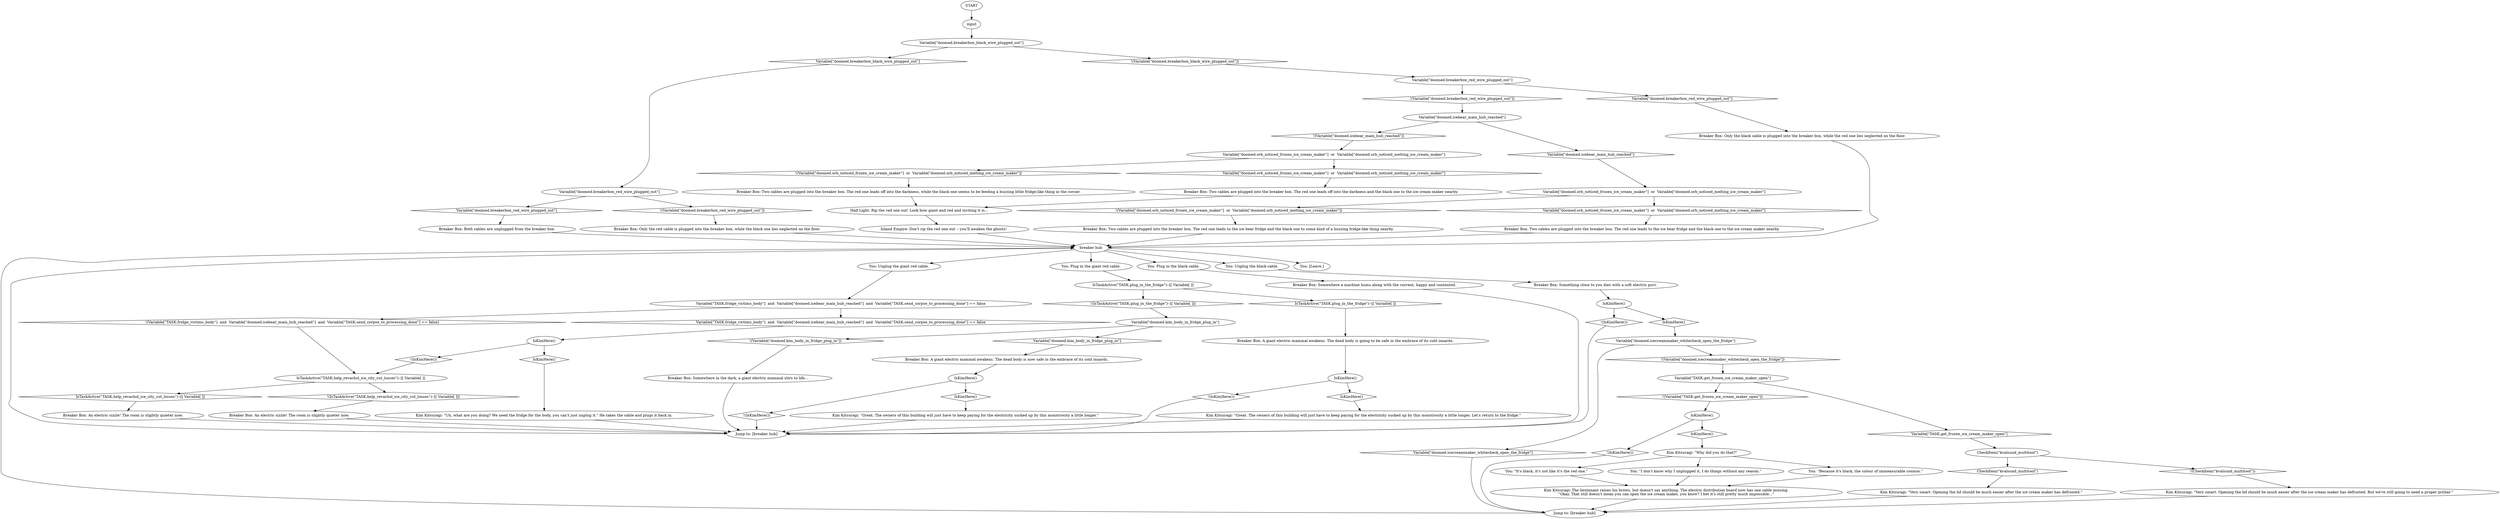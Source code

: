 # DOOMED / BREAKER BOX
# Doomed cellar, breaker box. DONE. 
#
#Get task finished for locate a fridge if you need to plug the fridge back in.
# ==================================================
digraph G {
	  0 [label="START"];
	  1 [label="input"];
	  2 [label="Jump to: [breaker hub]"];
	  3 [label="IsKimHere()"];
	  4 [label="IsKimHere()", shape=diamond];
	  5 [label="!(IsKimHere())", shape=diamond];
	  6 [label="Variable[\"doomed.breakerbox_black_wire_plugged_out\"]"];
	  7 [label="Variable[\"doomed.breakerbox_black_wire_plugged_out\"]", shape=diamond];
	  8 [label="!(Variable[\"doomed.breakerbox_black_wire_plugged_out\"])", shape=diamond];
	  9 [label="Kim Kitsuragi: \"Great. The owners of this building will just have to keep paying for the electricity sucked up by this monstrosity a little longer. Let's return to the fridge.\""];
	  10 [label="IsTaskActive(\"TASK.help_revachol_ice_city_cut_losses\")--[[ Variable[ ]]"];
	  11 [label="IsTaskActive(\"TASK.help_revachol_ice_city_cut_losses\")--[[ Variable[ ]]", shape=diamond];
	  12 [label="!(IsTaskActive(\"TASK.help_revachol_ice_city_cut_losses\")--[[ Variable[ ]])", shape=diamond];
	  14 [label="Half Light: Rip the red one out! Look how giant and red and inviting it is..."];
	  15 [label="Breaker Box: Two cables are plugged into the breaker box. The red one leads off into the darkness, while the black one seems to be feeding a buzzing little fridge-like thing in the corner."];
	  16 [label="Variable[\"doomed.icebear_main_hub_reached\"]"];
	  17 [label="Variable[\"doomed.icebear_main_hub_reached\"]", shape=diamond];
	  18 [label="!(Variable[\"doomed.icebear_main_hub_reached\"])", shape=diamond];
	  19 [label="Variable[\"doomed.icecreammaker_whitecheck_open_the_fridge\"]"];
	  20 [label="Variable[\"doomed.icecreammaker_whitecheck_open_the_fridge\"]", shape=diamond];
	  21 [label="!(Variable[\"doomed.icecreammaker_whitecheck_open_the_fridge\"])", shape=diamond];
	  22 [label="Variable[\"TASK.get_frozen_ice_cream_maker_open\"]"];
	  23 [label="Variable[\"TASK.get_frozen_ice_cream_maker_open\"]", shape=diamond];
	  24 [label="!(Variable[\"TASK.get_frozen_ice_cream_maker_open\"])", shape=diamond];
	  25 [label="Breaker Box: Two cables are plugged into the breaker box. The red one leads to the ice bear fridge and the black one to some kind of a buzzing fridge-like thing nearby."];
	  26 [label="Kim Kitsuragi: The lieutenant raises his brows, but doesn't say anything. The electric distribution board now has one cable missing.\n\"Okay. That still doesn't mean you can open the ice cream maker, you know? I bet it's still pretty much impossible...\""];
	  27 [label="Kim Kitsuragi: \"Great. The owners of this building will just have to keep paying for the electricity sucked up by this monstrosity a little longer.\""];
	  28 [label="Breaker Box: Somewhere in the dark, a giant electric mammal stirs to life..."];
	  29 [label="Variable[\"doomed.orb_noticed_frozen_ice_cream_maker\"]  or  Variable[\"doomed.orb_noticed_melting_ice_cream_maker\"]"];
	  30 [label="Variable[\"doomed.orb_noticed_frozen_ice_cream_maker\"]  or  Variable[\"doomed.orb_noticed_melting_ice_cream_maker\"]", shape=diamond];
	  31 [label="!(Variable[\"doomed.orb_noticed_frozen_ice_cream_maker\"]  or  Variable[\"doomed.orb_noticed_melting_ice_cream_maker\"])", shape=diamond];
	  32 [label="Jump to: [breaker hub]"];
	  33 [label="Kim Kitsuragi: \"Very smart. Opening the lid should be much easier after the ice cream maker has defrosted. But we're still going to need a proper prybar.\""];
	  34 [label="IsTaskActive(\"TASK.plug_in_the_fridge\")--[[ Variable[ ]]"];
	  35 [label="IsTaskActive(\"TASK.plug_in_the_fridge\")--[[ Variable[ ]]", shape=diamond];
	  36 [label="!(IsTaskActive(\"TASK.plug_in_the_fridge\")--[[ Variable[ ]])", shape=diamond];
	  37 [label="IsKimHere()"];
	  38 [label="IsKimHere()", shape=diamond];
	  39 [label="!(IsKimHere())", shape=diamond];
	  40 [label="You: \"It's black, it's not like it's the red one.\""];
	  41 [label="Variable[\"doomed.breakerbox_red_wire_plugged_out\"]"];
	  42 [label="Variable[\"doomed.breakerbox_red_wire_plugged_out\"]", shape=diamond];
	  43 [label="!(Variable[\"doomed.breakerbox_red_wire_plugged_out\"])", shape=diamond];
	  44 [label="You: Unplug the giant red cable."];
	  45 [label="Breaker Box: Two cables are plugged into the breaker box. The red one leads to the ice bear fridge and the black one to the ice cream maker nearby."];
	  46 [label="Breaker Box: Only the black cable is plugged into the breaker box, while the red one lies neglected on the floor."];
	  47 [label="Breaker Box: A giant electric mammal awakens. The dead body is going to be safe in the embrace of its cold innards."];
	  48 [label="Variable[\"doomed.orb_noticed_frozen_ice_cream_maker\"]  or  Variable[\"doomed.orb_noticed_melting_ice_cream_maker\"]"];
	  49 [label="Variable[\"doomed.orb_noticed_frozen_ice_cream_maker\"]  or  Variable[\"doomed.orb_noticed_melting_ice_cream_maker\"]", shape=diamond];
	  50 [label="!(Variable[\"doomed.orb_noticed_frozen_ice_cream_maker\"]  or  Variable[\"doomed.orb_noticed_melting_ice_cream_maker\"])", shape=diamond];
	  51 [label="Breaker Box: Only the red cable is plugged into the breaker box, while the black one lies neglected on the floor."];
	  52 [label="Variable[\"doomed.kim_body_in_fridge_plug_in\"]"];
	  53 [label="Variable[\"doomed.kim_body_in_fridge_plug_in\"]", shape=diamond];
	  54 [label="!(Variable[\"doomed.kim_body_in_fridge_plug_in\"])", shape=diamond];
	  55 [label="CheckItem(\"kvalsund_multitool\")"];
	  56 [label="CheckItem(\"kvalsund_multitool\")", shape=diamond];
	  57 [label="!(CheckItem(\"kvalsund_multitool\"))", shape=diamond];
	  58 [label="You: Plug in the giant red cable."];
	  59 [label="Breaker Box: Somewhere a machine hums along with the current, happy and contented."];
	  60 [label="Kim Kitsuragi: \"Very smart. Opening the lid should be much easier after the ice cream maker has defrosted.\""];
	  61 [label="Inland Empire: Don't rip the red one out -- you'll awaken the ghosts!"];
	  62 [label="You: \"I don't know why I unplugged it, I do things without any reason.\""];
	  63 [label="Variable[\"TASK.fridge_victims_body\"]  and  Variable[\"doomed.icebear_main_hub_reached\"]  and  Variable[\"TASK.send_corpse_to_processing_done\"] == false"];
	  64 [label="Variable[\"TASK.fridge_victims_body\"]  and  Variable[\"doomed.icebear_main_hub_reached\"]  and  Variable[\"TASK.send_corpse_to_processing_done\"] == false", shape=diamond];
	  65 [label="!(Variable[\"TASK.fridge_victims_body\"]  and  Variable[\"doomed.icebear_main_hub_reached\"]  and  Variable[\"TASK.send_corpse_to_processing_done\"] == false)", shape=diamond];
	  66 [label="breaker hub"];
	  67 [label="You: \"Because it's black, the colour of immeasurable cosmos.\""];
	  68 [label="Breaker Box: Both cables are unplugged from the breaker box."];
	  69 [label="You: Plug in the black cable."];
	  70 [label="Breaker Box: Two cables are plugged into the breaker box. The red one leads off into the darkness and the black one to the ice cream maker nearby."];
	  71 [label="Kim Kitsuragi: \"Why did you do that?\""];
	  72 [label="IsKimHere()"];
	  73 [label="IsKimHere()", shape=diamond];
	  74 [label="!(IsKimHere())", shape=diamond];
	  75 [label="Kim Kitsuragi: \"Uh, what are you doing? We need the fridge for the body, you can't just unplug it.\" He takes the cable and plugs it back in."];
	  76 [label="You: Unplug the black cable."];
	  77 [label="IsKimHere()"];
	  78 [label="IsKimHere()", shape=diamond];
	  79 [label="!(IsKimHere())", shape=diamond];
	  80 [label="Breaker Box: A giant electric mammal awakens. The dead body is now safe in the embrace of its cold innards."];
	  81 [label="You: [Leave.]"];
	  82 [label="Breaker Box: Something close to you dies with a soft electric purr."];
	  83 [label="Breaker Box: An electric sizzle! The room is slightly quieter now."];
	  84 [label="Breaker Box: An electric sizzle! The room is slightly quieter now."];
	  85 [label="IsKimHere()"];
	  86 [label="IsKimHere()", shape=diamond];
	  87 [label="!(IsKimHere())", shape=diamond];
	  88 [label="Variable[\"doomed.breakerbox_red_wire_plugged_out\"]"];
	  89 [label="Variable[\"doomed.breakerbox_red_wire_plugged_out\"]", shape=diamond];
	  90 [label="!(Variable[\"doomed.breakerbox_red_wire_plugged_out\"])", shape=diamond];
	  0 -> 1
	  1 -> 6
	  2 -> 66
	  3 -> 4
	  3 -> 5
	  4 -> 27
	  5 -> 32
	  6 -> 8
	  6 -> 7
	  7 -> 88
	  8 -> 41
	  9 -> 32
	  10 -> 11
	  10 -> 12
	  11 -> 84
	  12 -> 83
	  14 -> 61
	  15 -> 14
	  16 -> 17
	  16 -> 18
	  17 -> 48
	  18 -> 29
	  19 -> 20
	  19 -> 21
	  20 -> 2
	  21 -> 22
	  22 -> 24
	  22 -> 23
	  23 -> 55
	  24 -> 85
	  25 -> 66
	  26 -> 2
	  27 -> 32
	  28 -> 32
	  29 -> 30
	  29 -> 31
	  30 -> 70
	  31 -> 15
	  32 -> 66
	  33 -> 2
	  34 -> 35
	  34 -> 36
	  35 -> 47
	  36 -> 52
	  37 -> 38
	  37 -> 39
	  38 -> 75
	  39 -> 10
	  40 -> 26
	  41 -> 42
	  41 -> 43
	  42 -> 46
	  43 -> 16
	  44 -> 63
	  45 -> 66
	  46 -> 66
	  47 -> 72
	  48 -> 49
	  48 -> 50
	  49 -> 45
	  50 -> 25
	  51 -> 66
	  52 -> 53
	  52 -> 54
	  53 -> 80
	  54 -> 28
	  55 -> 56
	  55 -> 57
	  56 -> 60
	  57 -> 33
	  58 -> 34
	  59 -> 32
	  60 -> 2
	  61 -> 66
	  62 -> 26
	  63 -> 64
	  63 -> 65
	  64 -> 37
	  65 -> 10
	  66 -> 69
	  66 -> 44
	  66 -> 76
	  66 -> 81
	  66 -> 58
	  67 -> 26
	  68 -> 66
	  69 -> 59
	  70 -> 14
	  71 -> 40
	  71 -> 67
	  71 -> 62
	  72 -> 73
	  72 -> 74
	  73 -> 9
	  74 -> 32
	  75 -> 32
	  76 -> 82
	  77 -> 78
	  77 -> 79
	  78 -> 19
	  79 -> 32
	  80 -> 3
	  82 -> 77
	  83 -> 32
	  84 -> 32
	  85 -> 86
	  85 -> 87
	  86 -> 71
	  87 -> 2
	  88 -> 89
	  88 -> 90
	  89 -> 68
	  90 -> 51
}

